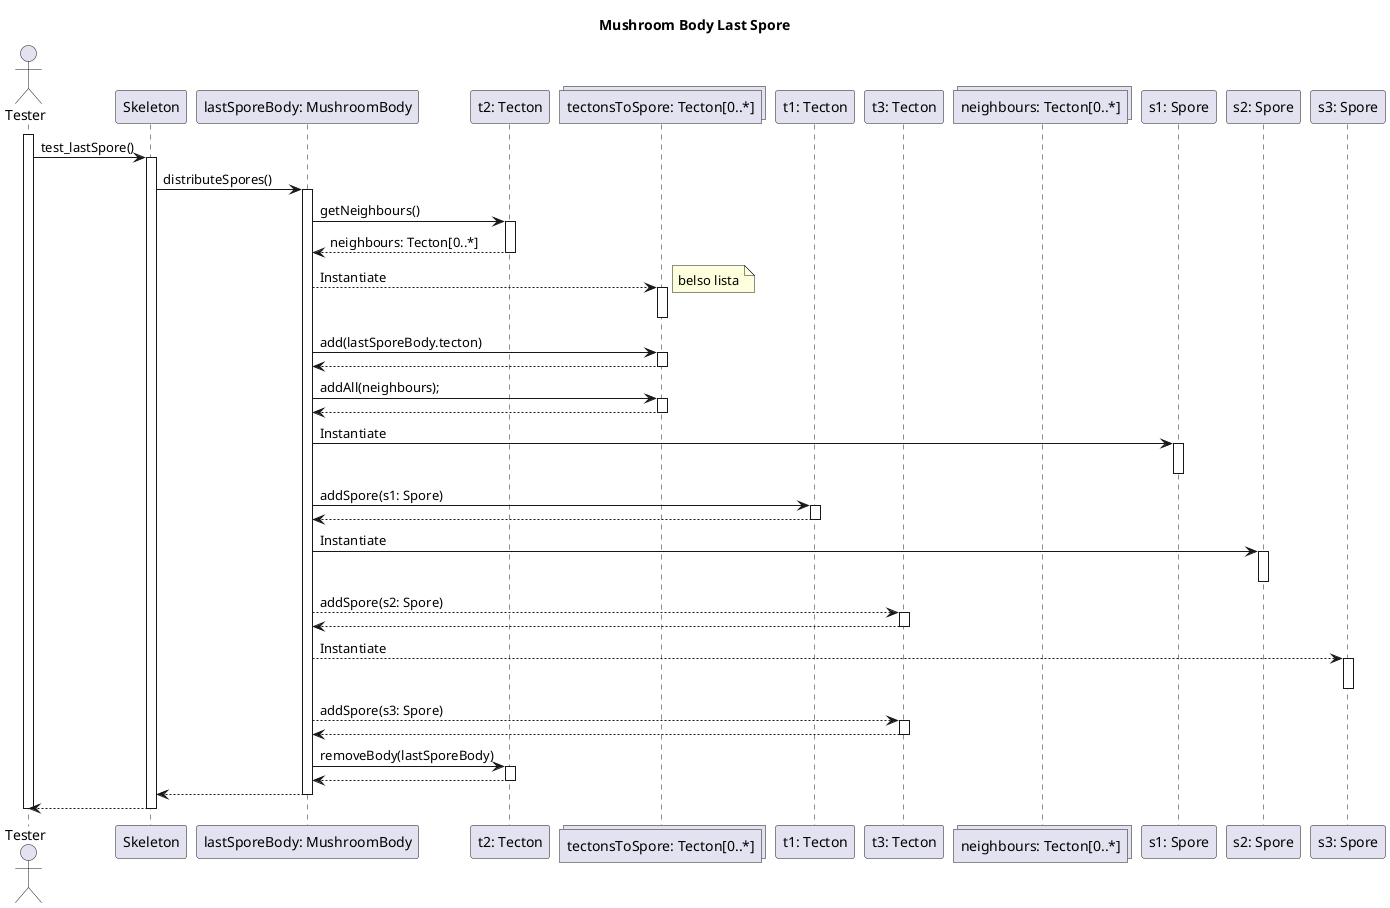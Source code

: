 @startuml Mushroom Body Last Spore

title Mushroom Body Last Spore

actor "Tester" as tester
participant "Skeleton" as skeleton
participant "lastSporeBody: MushroomBody" as lsmb
participant "t2: Tecton" as t2

collections "tectonsToSpore: Tecton[0..*]" as tectons

participant "t1: Tecton" as t1
participant "t3: Tecton" as t3

collections "neighbours: Tecton[0..*]"
participant "s1: Spore" as s1
participant "s2: Spore" as s2
participant "s3: Spore" as s3

activate tester
tester -> skeleton: test_lastSpore()
activate skeleton


' BEGIN COPY
skeleton -> lsmb: distributeSpores() 
activate lsmb
lsmb -> t2 : getNeighbours()
activate t2
t2 --> lsmb : neighbours: Tecton[0..*]
deactivate t2

lsmb --> tectons: Instantiate
note right: belso lista
activate tectons
deactivate tectons

lsmb -> tectons: add(lastSporeBody.tecton)
activate tectons
tectons --> lsmb
deactivate tectons

lsmb -> tectons: addAll(neighbours);
activate tectons
tectons --> lsmb
deactivate tectons

' CANT REUSE
' loop for each tectonToSpore in tectonsToSpore
'     body -> tectonToSpore : addSpore(spore: Spore)
'     activate tectonToSpore
'     tectonToSpore --> body 
'     deactivate tectonToSpore
' 
' end

lsmb -> s1: Instantiate
activate s1
deactivate s1

lsmb -> t1: addSpore(s1: Spore)
activate t1
t1 --> lsmb
deactivate t1

lsmb -> s2: Instantiate
activate s2
deactivate s2

lsmb --> t3: addSpore(s2: Spore)
activate t3
t3 --> lsmb
deactivate t3

lsmb --> s3: Instantiate
activate s3
deactivate s3

lsmb --> t3: addSpore(s3: Spore)
activate t3
t3 --> lsmb
deactivate t3

lsmb -> t2 : removeBody(lastSporeBody)
activate t2
t2 --> lsmb
deactivate t2

lsmb --> skeleton
deactivate lsmb

' END COPY

skeleton --> tester
deactivate skeleton

deactivate tester

@enduml